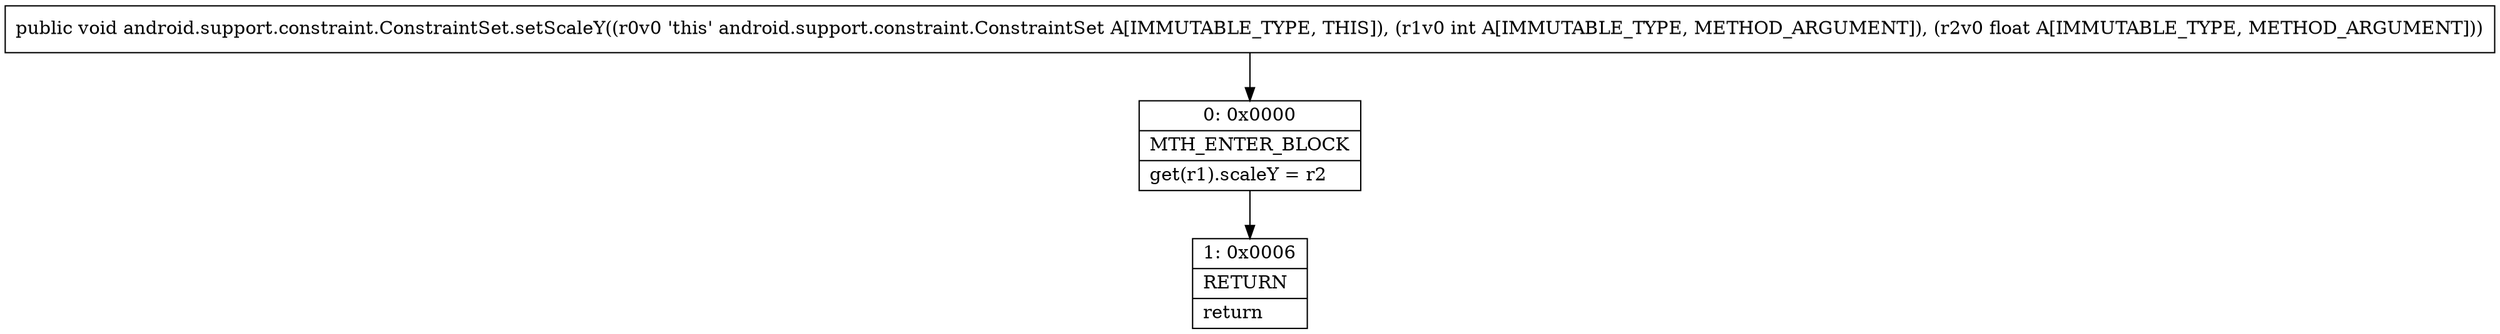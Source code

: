 digraph "CFG forandroid.support.constraint.ConstraintSet.setScaleY(IF)V" {
Node_0 [shape=record,label="{0\:\ 0x0000|MTH_ENTER_BLOCK\l|get(r1).scaleY = r2\l}"];
Node_1 [shape=record,label="{1\:\ 0x0006|RETURN\l|return\l}"];
MethodNode[shape=record,label="{public void android.support.constraint.ConstraintSet.setScaleY((r0v0 'this' android.support.constraint.ConstraintSet A[IMMUTABLE_TYPE, THIS]), (r1v0 int A[IMMUTABLE_TYPE, METHOD_ARGUMENT]), (r2v0 float A[IMMUTABLE_TYPE, METHOD_ARGUMENT])) }"];
MethodNode -> Node_0;
Node_0 -> Node_1;
}

